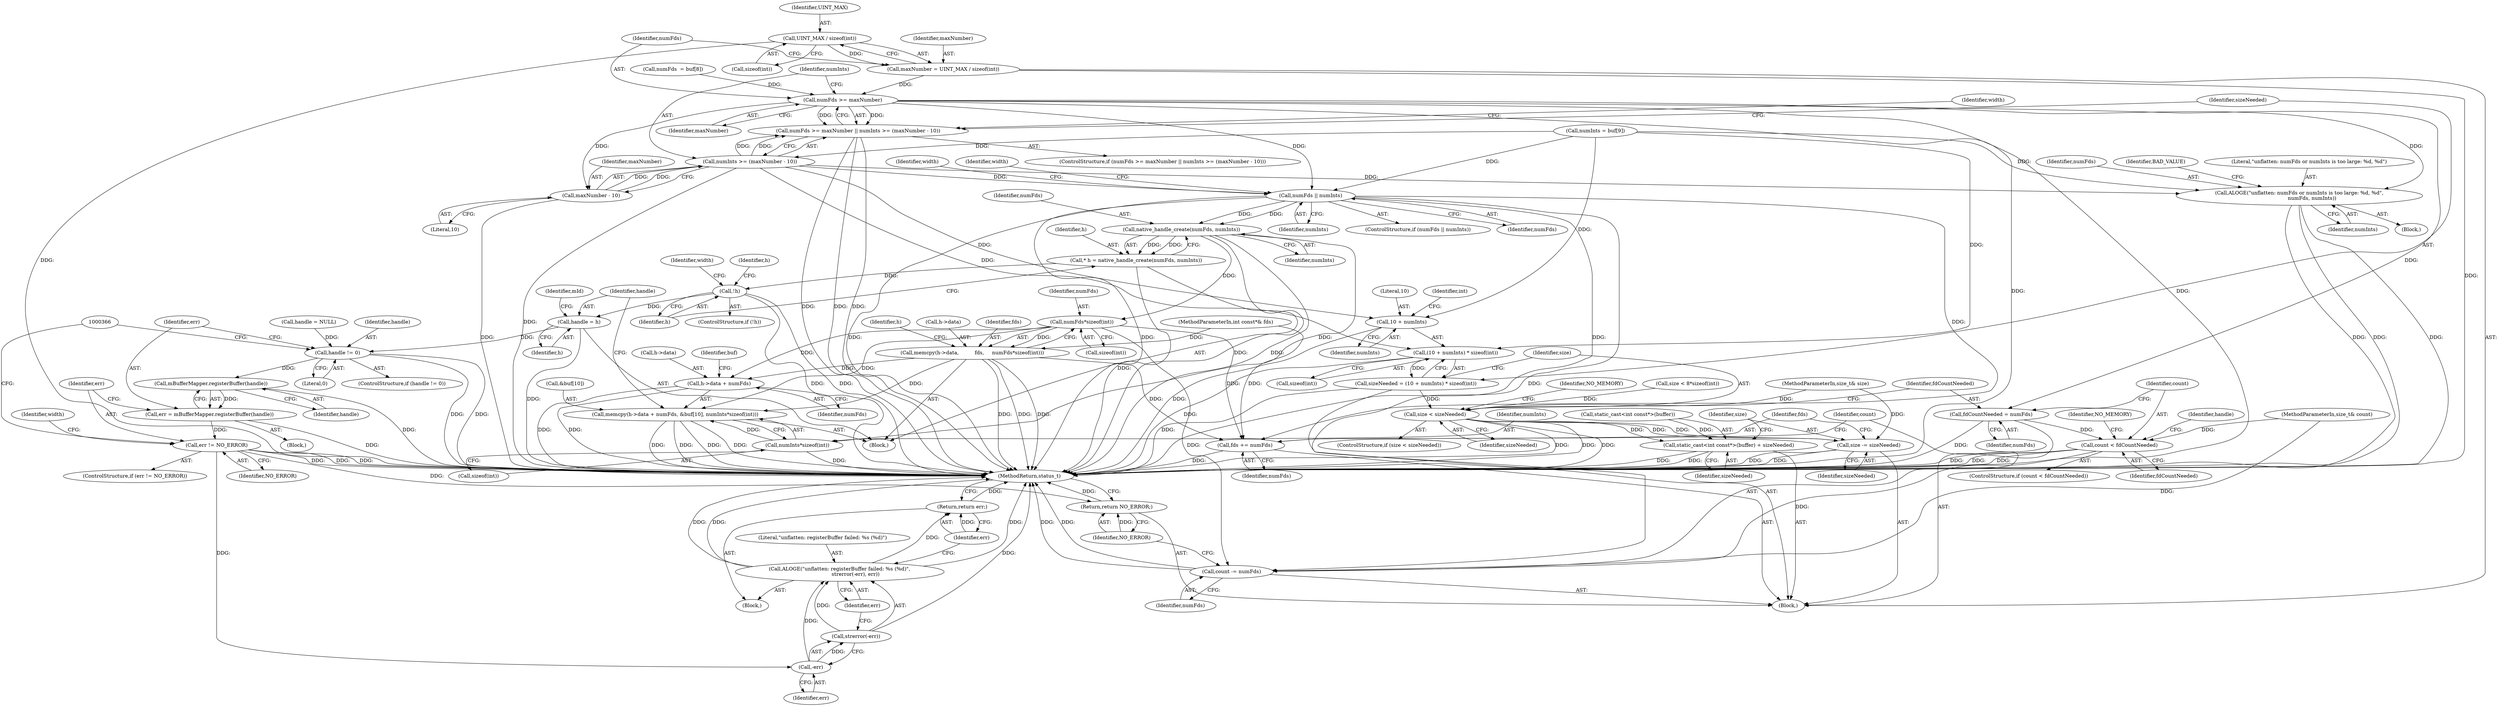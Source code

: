 digraph "0_Android_38803268570f90e97452cd9a30ac831661829091@API" {
"1000144" [label="(Call,UINT_MAX / sizeof(int))"];
"1000142" [label="(Call,maxNumber = UINT_MAX / sizeof(int))"];
"1000150" [label="(Call,numFds >= maxNumber)"];
"1000149" [label="(Call,numFds >= maxNumber || numInts >= (maxNumber - 10))"];
"1000155" [label="(Call,maxNumber - 10)"];
"1000153" [label="(Call,numInts >= (maxNumber - 10))"];
"1000173" [label="(Call,ALOGE(\"unflatten: numFds or numInts is too large: %d, %d\",\n                numFds, numInts))"];
"1000182" [label="(Call,(10 + numInts) * sizeof(int))"];
"1000180" [label="(Call,sizeNeeded = (10 + numInts) * sizeof(int))"];
"1000189" [label="(Call,size < sizeNeeded)"];
"1000364" [label="(Call,static_cast<int const*>(buffer) + sizeNeeded)"];
"1000369" [label="(Call,size -= sizeNeeded)"];
"1000183" [label="(Call,10 + numInts)"];
"1000209" [label="(Call,numFds || numInts)"];
"1000241" [label="(Call,native_handle_create(numFds, numInts))"];
"1000239" [label="(Call,* h = native_handle_create(numFds, numInts))"];
"1000245" [label="(Call,!h)"];
"1000289" [label="(Call,handle = h)"];
"1000328" [label="(Call,handle != 0)"];
"1000335" [label="(Call,mBufferMapper.registerBuffer(handle))"];
"1000333" [label="(Call,err = mBufferMapper.registerBuffer(handle))"];
"1000338" [label="(Call,err != NO_ERROR)"];
"1000359" [label="(Call,-err)"];
"1000358" [label="(Call,strerror(-err))"];
"1000356" [label="(Call,ALOGE(\"unflatten: registerBuffer failed: %s (%d)\",\n                    strerror(-err), err))"];
"1000362" [label="(Return,return err;)"];
"1000378" [label="(Return,return NO_ERROR;)"];
"1000271" [label="(Call,numFds*sizeof(int))"];
"1000266" [label="(Call,memcpy(h->data,          fds,     numFds*sizeof(int)))"];
"1000275" [label="(Call,memcpy(h->data + numFds, &buf[10], numInts*sizeof(int)))"];
"1000276" [label="(Call,h->data + numFds)"];
"1000372" [label="(Call,fds += numFds)"];
"1000375" [label="(Call,count -= numFds)"];
"1000285" [label="(Call,numInts*sizeof(int))"];
"1000195" [label="(Call,fdCountNeeded = numFds)"];
"1000199" [label="(Call,count < fdCountNeeded)"];
"1000331" [label="(Block,)"];
"1000105" [label="(Block,)"];
"1000363" [label="(Identifier,err)"];
"1000374" [label="(Identifier,numFds)"];
"1000371" [label="(Identifier,sizeNeeded)"];
"1000184" [label="(Literal,10)"];
"1000359" [label="(Call,-err)"];
"1000370" [label="(Identifier,size)"];
"1000107" [label="(Call,size < 8*sizeof(int))"];
"1000102" [label="(MethodParameterIn,size_t& size)"];
"1000191" [label="(Identifier,sizeNeeded)"];
"1000267" [label="(Call,h->data)"];
"1000377" [label="(Identifier,numFds)"];
"1000186" [label="(Call,sizeof(int))"];
"1000373" [label="(Identifier,fds)"];
"1000375" [label="(Call,count -= numFds)"];
"1000199" [label="(Call,count < fdCountNeeded)"];
"1000214" [label="(Identifier,width)"];
"1000151" [label="(Identifier,numFds)"];
"1000130" [label="(Call,numFds  = buf[8])"];
"1000176" [label="(Identifier,numInts)"];
"1000340" [label="(Identifier,NO_ERROR)"];
"1000150" [label="(Call,numFds >= maxNumber)"];
"1000309" [label="(Identifier,mId)"];
"1000380" [label="(MethodReturn,status_t)"];
"1000209" [label="(Call,numFds || numInts)"];
"1000357" [label="(Literal,\"unflatten: registerBuffer failed: %s (%d)\")"];
"1000145" [label="(Identifier,UINT_MAX)"];
"1000266" [label="(Call,memcpy(h->data,          fds,     numFds*sizeof(int)))"];
"1000241" [label="(Call,native_handle_create(numFds, numInts))"];
"1000196" [label="(Identifier,fdCountNeeded)"];
"1000356" [label="(Call,ALOGE(\"unflatten: registerBuffer failed: %s (%d)\",\n                    strerror(-err), err))"];
"1000103" [label="(MethodParameterIn,int const*& fds)"];
"1000144" [label="(Call,UINT_MAX / sizeof(int))"];
"1000195" [label="(Call,fdCountNeeded = numFds)"];
"1000305" [label="(Call,handle = NULL)"];
"1000198" [label="(ControlStructure,if (count < fdCountNeeded))"];
"1000330" [label="(Literal,0)"];
"1000239" [label="(Call,* h = native_handle_create(numFds, numInts))"];
"1000362" [label="(Return,return err;)"];
"1000143" [label="(Identifier,maxNumber)"];
"1000155" [label="(Call,maxNumber - 10)"];
"1000285" [label="(Call,numInts*sizeof(int))"];
"1000270" [label="(Identifier,fds)"];
"1000335" [label="(Call,mBufferMapper.registerBuffer(handle))"];
"1000197" [label="(Identifier,numFds)"];
"1000337" [label="(ControlStructure,if (err != NO_ERROR))"];
"1000188" [label="(ControlStructure,if (size < sizeNeeded))"];
"1000187" [label="(Identifier,int)"];
"1000372" [label="(Call,fds += numFds)"];
"1000295" [label="(Identifier,width)"];
"1000336" [label="(Identifier,handle)"];
"1000329" [label="(Identifier,handle)"];
"1000275" [label="(Call,memcpy(h->data + numFds, &buf[10], numInts*sizeof(int)))"];
"1000154" [label="(Identifier,numInts)"];
"1000152" [label="(Identifier,maxNumber)"];
"1000278" [label="(Identifier,h)"];
"1000240" [label="(Identifier,h)"];
"1000212" [label="(Block,)"];
"1000153" [label="(Call,numInts >= (maxNumber - 10))"];
"1000369" [label="(Call,size -= sizeNeeded)"];
"1000146" [label="(Call,sizeof(int))"];
"1000368" [label="(Identifier,sizeNeeded)"];
"1000333" [label="(Call,err = mBufferMapper.registerBuffer(handle))"];
"1000160" [label="(Identifier,width)"];
"1000276" [label="(Call,h->data + numFds)"];
"1000208" [label="(ControlStructure,if (numFds || numInts))"];
"1000185" [label="(Identifier,numInts)"];
"1000181" [label="(Identifier,sizeNeeded)"];
"1000249" [label="(Identifier,width)"];
"1000379" [label="(Identifier,NO_ERROR)"];
"1000361" [label="(Identifier,err)"];
"1000358" [label="(Call,strerror(-err))"];
"1000244" [label="(ControlStructure,if (!h))"];
"1000149" [label="(Call,numFds >= maxNumber || numInts >= (maxNumber - 10))"];
"1000142" [label="(Call,maxNumber = UINT_MAX / sizeof(int))"];
"1000183" [label="(Call,10 + numInts)"];
"1000378" [label="(Return,return NO_ERROR;)"];
"1000190" [label="(Identifier,size)"];
"1000283" [label="(Identifier,buf)"];
"1000277" [label="(Call,h->data)"];
"1000271" [label="(Call,numFds*sizeof(int))"];
"1000158" [label="(Block,)"];
"1000327" [label="(ControlStructure,if (handle != 0))"];
"1000148" [label="(ControlStructure,if (numFds >= maxNumber || numInts >= (maxNumber - 10)))"];
"1000193" [label="(Identifier,NO_MEMORY)"];
"1000272" [label="(Identifier,numFds)"];
"1000268" [label="(Identifier,h)"];
"1000245" [label="(Call,!h)"];
"1000246" [label="(Identifier,h)"];
"1000341" [label="(Block,)"];
"1000157" [label="(Literal,10)"];
"1000175" [label="(Identifier,numFds)"];
"1000136" [label="(Call,numInts = buf[9])"];
"1000328" [label="(Call,handle != 0)"];
"1000210" [label="(Identifier,numFds)"];
"1000242" [label="(Identifier,numFds)"];
"1000200" [label="(Identifier,count)"];
"1000201" [label="(Identifier,fdCountNeeded)"];
"1000273" [label="(Call,sizeof(int))"];
"1000178" [label="(Identifier,BAD_VALUE)"];
"1000343" [label="(Identifier,width)"];
"1000290" [label="(Identifier,handle)"];
"1000281" [label="(Call,&buf[10])"];
"1000180" [label="(Call,sizeNeeded = (10 + numInts) * sizeof(int))"];
"1000286" [label="(Identifier,numInts)"];
"1000205" [label="(Identifier,handle)"];
"1000364" [label="(Call,static_cast<int const*>(buffer) + sizeNeeded)"];
"1000291" [label="(Identifier,h)"];
"1000360" [label="(Identifier,err)"];
"1000156" [label="(Identifier,maxNumber)"];
"1000280" [label="(Identifier,numFds)"];
"1000287" [label="(Call,sizeof(int))"];
"1000376" [label="(Identifier,count)"];
"1000203" [label="(Identifier,NO_MEMORY)"];
"1000243" [label="(Identifier,numInts)"];
"1000339" [label="(Identifier,err)"];
"1000174" [label="(Literal,\"unflatten: numFds or numInts is too large: %d, %d\")"];
"1000211" [label="(Identifier,numInts)"];
"1000365" [label="(Call,static_cast<int const*>(buffer))"];
"1000334" [label="(Identifier,err)"];
"1000173" [label="(Call,ALOGE(\"unflatten: numFds or numInts is too large: %d, %d\",\n                numFds, numInts))"];
"1000104" [label="(MethodParameterIn,size_t& count)"];
"1000338" [label="(Call,err != NO_ERROR)"];
"1000189" [label="(Call,size < sizeNeeded)"];
"1000289" [label="(Call,handle = h)"];
"1000182" [label="(Call,(10 + numInts) * sizeof(int))"];
"1000144" -> "1000142"  [label="AST: "];
"1000144" -> "1000146"  [label="CFG: "];
"1000145" -> "1000144"  [label="AST: "];
"1000146" -> "1000144"  [label="AST: "];
"1000142" -> "1000144"  [label="CFG: "];
"1000144" -> "1000380"  [label="DDG: "];
"1000144" -> "1000142"  [label="DDG: "];
"1000142" -> "1000105"  [label="AST: "];
"1000143" -> "1000142"  [label="AST: "];
"1000151" -> "1000142"  [label="CFG: "];
"1000142" -> "1000380"  [label="DDG: "];
"1000142" -> "1000150"  [label="DDG: "];
"1000150" -> "1000149"  [label="AST: "];
"1000150" -> "1000152"  [label="CFG: "];
"1000151" -> "1000150"  [label="AST: "];
"1000152" -> "1000150"  [label="AST: "];
"1000154" -> "1000150"  [label="CFG: "];
"1000149" -> "1000150"  [label="CFG: "];
"1000150" -> "1000380"  [label="DDG: "];
"1000150" -> "1000380"  [label="DDG: "];
"1000150" -> "1000149"  [label="DDG: "];
"1000150" -> "1000149"  [label="DDG: "];
"1000130" -> "1000150"  [label="DDG: "];
"1000150" -> "1000155"  [label="DDG: "];
"1000150" -> "1000173"  [label="DDG: "];
"1000150" -> "1000195"  [label="DDG: "];
"1000150" -> "1000209"  [label="DDG: "];
"1000149" -> "1000148"  [label="AST: "];
"1000149" -> "1000153"  [label="CFG: "];
"1000153" -> "1000149"  [label="AST: "];
"1000160" -> "1000149"  [label="CFG: "];
"1000181" -> "1000149"  [label="CFG: "];
"1000149" -> "1000380"  [label="DDG: "];
"1000149" -> "1000380"  [label="DDG: "];
"1000149" -> "1000380"  [label="DDG: "];
"1000153" -> "1000149"  [label="DDG: "];
"1000153" -> "1000149"  [label="DDG: "];
"1000155" -> "1000153"  [label="AST: "];
"1000155" -> "1000157"  [label="CFG: "];
"1000156" -> "1000155"  [label="AST: "];
"1000157" -> "1000155"  [label="AST: "];
"1000153" -> "1000155"  [label="CFG: "];
"1000155" -> "1000380"  [label="DDG: "];
"1000155" -> "1000153"  [label="DDG: "];
"1000155" -> "1000153"  [label="DDG: "];
"1000154" -> "1000153"  [label="AST: "];
"1000153" -> "1000380"  [label="DDG: "];
"1000136" -> "1000153"  [label="DDG: "];
"1000153" -> "1000173"  [label="DDG: "];
"1000153" -> "1000182"  [label="DDG: "];
"1000153" -> "1000183"  [label="DDG: "];
"1000153" -> "1000209"  [label="DDG: "];
"1000173" -> "1000158"  [label="AST: "];
"1000173" -> "1000176"  [label="CFG: "];
"1000174" -> "1000173"  [label="AST: "];
"1000175" -> "1000173"  [label="AST: "];
"1000176" -> "1000173"  [label="AST: "];
"1000178" -> "1000173"  [label="CFG: "];
"1000173" -> "1000380"  [label="DDG: "];
"1000173" -> "1000380"  [label="DDG: "];
"1000173" -> "1000380"  [label="DDG: "];
"1000136" -> "1000173"  [label="DDG: "];
"1000182" -> "1000180"  [label="AST: "];
"1000182" -> "1000186"  [label="CFG: "];
"1000183" -> "1000182"  [label="AST: "];
"1000186" -> "1000182"  [label="AST: "];
"1000180" -> "1000182"  [label="CFG: "];
"1000182" -> "1000380"  [label="DDG: "];
"1000182" -> "1000180"  [label="DDG: "];
"1000136" -> "1000182"  [label="DDG: "];
"1000180" -> "1000105"  [label="AST: "];
"1000181" -> "1000180"  [label="AST: "];
"1000190" -> "1000180"  [label="CFG: "];
"1000180" -> "1000380"  [label="DDG: "];
"1000180" -> "1000189"  [label="DDG: "];
"1000189" -> "1000188"  [label="AST: "];
"1000189" -> "1000191"  [label="CFG: "];
"1000190" -> "1000189"  [label="AST: "];
"1000191" -> "1000189"  [label="AST: "];
"1000193" -> "1000189"  [label="CFG: "];
"1000196" -> "1000189"  [label="CFG: "];
"1000189" -> "1000380"  [label="DDG: "];
"1000189" -> "1000380"  [label="DDG: "];
"1000189" -> "1000380"  [label="DDG: "];
"1000107" -> "1000189"  [label="DDG: "];
"1000102" -> "1000189"  [label="DDG: "];
"1000189" -> "1000364"  [label="DDG: "];
"1000189" -> "1000369"  [label="DDG: "];
"1000189" -> "1000369"  [label="DDG: "];
"1000364" -> "1000105"  [label="AST: "];
"1000364" -> "1000368"  [label="CFG: "];
"1000365" -> "1000364"  [label="AST: "];
"1000368" -> "1000364"  [label="AST: "];
"1000370" -> "1000364"  [label="CFG: "];
"1000364" -> "1000380"  [label="DDG: "];
"1000364" -> "1000380"  [label="DDG: "];
"1000365" -> "1000364"  [label="DDG: "];
"1000369" -> "1000105"  [label="AST: "];
"1000369" -> "1000371"  [label="CFG: "];
"1000370" -> "1000369"  [label="AST: "];
"1000371" -> "1000369"  [label="AST: "];
"1000373" -> "1000369"  [label="CFG: "];
"1000369" -> "1000380"  [label="DDG: "];
"1000369" -> "1000380"  [label="DDG: "];
"1000102" -> "1000369"  [label="DDG: "];
"1000183" -> "1000185"  [label="CFG: "];
"1000184" -> "1000183"  [label="AST: "];
"1000185" -> "1000183"  [label="AST: "];
"1000187" -> "1000183"  [label="CFG: "];
"1000183" -> "1000380"  [label="DDG: "];
"1000136" -> "1000183"  [label="DDG: "];
"1000209" -> "1000208"  [label="AST: "];
"1000209" -> "1000210"  [label="CFG: "];
"1000209" -> "1000211"  [label="CFG: "];
"1000210" -> "1000209"  [label="AST: "];
"1000211" -> "1000209"  [label="AST: "];
"1000214" -> "1000209"  [label="CFG: "];
"1000295" -> "1000209"  [label="CFG: "];
"1000209" -> "1000380"  [label="DDG: "];
"1000209" -> "1000380"  [label="DDG: "];
"1000209" -> "1000380"  [label="DDG: "];
"1000136" -> "1000209"  [label="DDG: "];
"1000209" -> "1000241"  [label="DDG: "];
"1000209" -> "1000241"  [label="DDG: "];
"1000209" -> "1000372"  [label="DDG: "];
"1000209" -> "1000375"  [label="DDG: "];
"1000241" -> "1000239"  [label="AST: "];
"1000241" -> "1000243"  [label="CFG: "];
"1000242" -> "1000241"  [label="AST: "];
"1000243" -> "1000241"  [label="AST: "];
"1000239" -> "1000241"  [label="CFG: "];
"1000241" -> "1000380"  [label="DDG: "];
"1000241" -> "1000380"  [label="DDG: "];
"1000241" -> "1000239"  [label="DDG: "];
"1000241" -> "1000239"  [label="DDG: "];
"1000241" -> "1000271"  [label="DDG: "];
"1000241" -> "1000285"  [label="DDG: "];
"1000239" -> "1000212"  [label="AST: "];
"1000240" -> "1000239"  [label="AST: "];
"1000246" -> "1000239"  [label="CFG: "];
"1000239" -> "1000380"  [label="DDG: "];
"1000239" -> "1000245"  [label="DDG: "];
"1000245" -> "1000244"  [label="AST: "];
"1000245" -> "1000246"  [label="CFG: "];
"1000246" -> "1000245"  [label="AST: "];
"1000249" -> "1000245"  [label="CFG: "];
"1000268" -> "1000245"  [label="CFG: "];
"1000245" -> "1000380"  [label="DDG: "];
"1000245" -> "1000380"  [label="DDG: "];
"1000245" -> "1000289"  [label="DDG: "];
"1000289" -> "1000212"  [label="AST: "];
"1000289" -> "1000291"  [label="CFG: "];
"1000290" -> "1000289"  [label="AST: "];
"1000291" -> "1000289"  [label="AST: "];
"1000309" -> "1000289"  [label="CFG: "];
"1000289" -> "1000380"  [label="DDG: "];
"1000289" -> "1000328"  [label="DDG: "];
"1000328" -> "1000327"  [label="AST: "];
"1000328" -> "1000330"  [label="CFG: "];
"1000329" -> "1000328"  [label="AST: "];
"1000330" -> "1000328"  [label="AST: "];
"1000334" -> "1000328"  [label="CFG: "];
"1000366" -> "1000328"  [label="CFG: "];
"1000328" -> "1000380"  [label="DDG: "];
"1000328" -> "1000380"  [label="DDG: "];
"1000305" -> "1000328"  [label="DDG: "];
"1000328" -> "1000335"  [label="DDG: "];
"1000335" -> "1000333"  [label="AST: "];
"1000335" -> "1000336"  [label="CFG: "];
"1000336" -> "1000335"  [label="AST: "];
"1000333" -> "1000335"  [label="CFG: "];
"1000335" -> "1000380"  [label="DDG: "];
"1000335" -> "1000333"  [label="DDG: "];
"1000333" -> "1000331"  [label="AST: "];
"1000334" -> "1000333"  [label="AST: "];
"1000339" -> "1000333"  [label="CFG: "];
"1000333" -> "1000380"  [label="DDG: "];
"1000333" -> "1000338"  [label="DDG: "];
"1000338" -> "1000337"  [label="AST: "];
"1000338" -> "1000340"  [label="CFG: "];
"1000339" -> "1000338"  [label="AST: "];
"1000340" -> "1000338"  [label="AST: "];
"1000343" -> "1000338"  [label="CFG: "];
"1000366" -> "1000338"  [label="CFG: "];
"1000338" -> "1000380"  [label="DDG: "];
"1000338" -> "1000380"  [label="DDG: "];
"1000338" -> "1000380"  [label="DDG: "];
"1000338" -> "1000359"  [label="DDG: "];
"1000338" -> "1000378"  [label="DDG: "];
"1000359" -> "1000358"  [label="AST: "];
"1000359" -> "1000360"  [label="CFG: "];
"1000360" -> "1000359"  [label="AST: "];
"1000358" -> "1000359"  [label="CFG: "];
"1000359" -> "1000358"  [label="DDG: "];
"1000359" -> "1000356"  [label="DDG: "];
"1000358" -> "1000356"  [label="AST: "];
"1000361" -> "1000358"  [label="CFG: "];
"1000358" -> "1000380"  [label="DDG: "];
"1000358" -> "1000356"  [label="DDG: "];
"1000356" -> "1000341"  [label="AST: "];
"1000356" -> "1000361"  [label="CFG: "];
"1000357" -> "1000356"  [label="AST: "];
"1000361" -> "1000356"  [label="AST: "];
"1000363" -> "1000356"  [label="CFG: "];
"1000356" -> "1000380"  [label="DDG: "];
"1000356" -> "1000380"  [label="DDG: "];
"1000356" -> "1000380"  [label="DDG: "];
"1000356" -> "1000362"  [label="DDG: "];
"1000362" -> "1000341"  [label="AST: "];
"1000362" -> "1000363"  [label="CFG: "];
"1000363" -> "1000362"  [label="AST: "];
"1000380" -> "1000362"  [label="CFG: "];
"1000362" -> "1000380"  [label="DDG: "];
"1000363" -> "1000362"  [label="DDG: "];
"1000378" -> "1000105"  [label="AST: "];
"1000378" -> "1000379"  [label="CFG: "];
"1000379" -> "1000378"  [label="AST: "];
"1000380" -> "1000378"  [label="CFG: "];
"1000378" -> "1000380"  [label="DDG: "];
"1000379" -> "1000378"  [label="DDG: "];
"1000271" -> "1000266"  [label="AST: "];
"1000271" -> "1000273"  [label="CFG: "];
"1000272" -> "1000271"  [label="AST: "];
"1000273" -> "1000271"  [label="AST: "];
"1000266" -> "1000271"  [label="CFG: "];
"1000271" -> "1000266"  [label="DDG: "];
"1000271" -> "1000275"  [label="DDG: "];
"1000271" -> "1000276"  [label="DDG: "];
"1000271" -> "1000372"  [label="DDG: "];
"1000271" -> "1000375"  [label="DDG: "];
"1000266" -> "1000212"  [label="AST: "];
"1000267" -> "1000266"  [label="AST: "];
"1000270" -> "1000266"  [label="AST: "];
"1000278" -> "1000266"  [label="CFG: "];
"1000266" -> "1000380"  [label="DDG: "];
"1000266" -> "1000380"  [label="DDG: "];
"1000266" -> "1000380"  [label="DDG: "];
"1000103" -> "1000266"  [label="DDG: "];
"1000266" -> "1000275"  [label="DDG: "];
"1000266" -> "1000276"  [label="DDG: "];
"1000266" -> "1000372"  [label="DDG: "];
"1000275" -> "1000212"  [label="AST: "];
"1000275" -> "1000285"  [label="CFG: "];
"1000276" -> "1000275"  [label="AST: "];
"1000281" -> "1000275"  [label="AST: "];
"1000285" -> "1000275"  [label="AST: "];
"1000290" -> "1000275"  [label="CFG: "];
"1000275" -> "1000380"  [label="DDG: "];
"1000275" -> "1000380"  [label="DDG: "];
"1000275" -> "1000380"  [label="DDG: "];
"1000275" -> "1000380"  [label="DDG: "];
"1000285" -> "1000275"  [label="DDG: "];
"1000276" -> "1000280"  [label="CFG: "];
"1000277" -> "1000276"  [label="AST: "];
"1000280" -> "1000276"  [label="AST: "];
"1000283" -> "1000276"  [label="CFG: "];
"1000276" -> "1000380"  [label="DDG: "];
"1000276" -> "1000380"  [label="DDG: "];
"1000372" -> "1000105"  [label="AST: "];
"1000372" -> "1000374"  [label="CFG: "];
"1000373" -> "1000372"  [label="AST: "];
"1000374" -> "1000372"  [label="AST: "];
"1000376" -> "1000372"  [label="CFG: "];
"1000372" -> "1000380"  [label="DDG: "];
"1000103" -> "1000372"  [label="DDG: "];
"1000375" -> "1000105"  [label="AST: "];
"1000375" -> "1000377"  [label="CFG: "];
"1000376" -> "1000375"  [label="AST: "];
"1000377" -> "1000375"  [label="AST: "];
"1000379" -> "1000375"  [label="CFG: "];
"1000375" -> "1000380"  [label="DDG: "];
"1000375" -> "1000380"  [label="DDG: "];
"1000199" -> "1000375"  [label="DDG: "];
"1000104" -> "1000375"  [label="DDG: "];
"1000285" -> "1000287"  [label="CFG: "];
"1000286" -> "1000285"  [label="AST: "];
"1000287" -> "1000285"  [label="AST: "];
"1000285" -> "1000380"  [label="DDG: "];
"1000195" -> "1000105"  [label="AST: "];
"1000195" -> "1000197"  [label="CFG: "];
"1000196" -> "1000195"  [label="AST: "];
"1000197" -> "1000195"  [label="AST: "];
"1000200" -> "1000195"  [label="CFG: "];
"1000195" -> "1000380"  [label="DDG: "];
"1000195" -> "1000199"  [label="DDG: "];
"1000199" -> "1000198"  [label="AST: "];
"1000199" -> "1000201"  [label="CFG: "];
"1000200" -> "1000199"  [label="AST: "];
"1000201" -> "1000199"  [label="AST: "];
"1000203" -> "1000199"  [label="CFG: "];
"1000205" -> "1000199"  [label="CFG: "];
"1000199" -> "1000380"  [label="DDG: "];
"1000199" -> "1000380"  [label="DDG: "];
"1000199" -> "1000380"  [label="DDG: "];
"1000104" -> "1000199"  [label="DDG: "];
}
